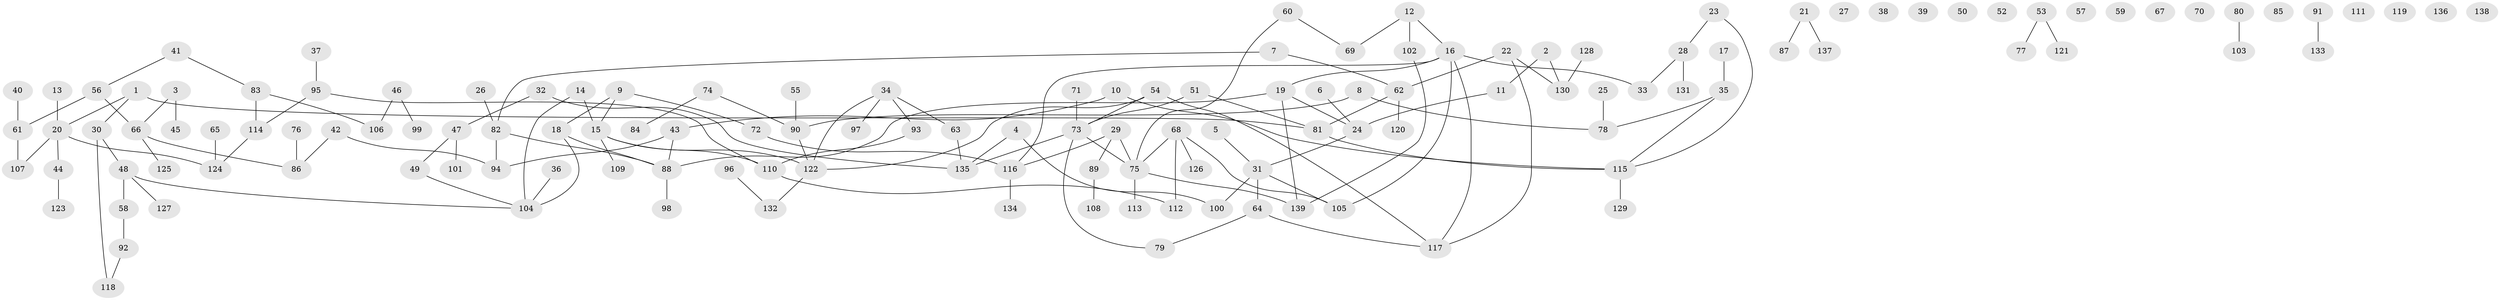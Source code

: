 // coarse degree distribution, {4: 0.13414634146341464, 3: 0.2073170731707317, 6: 0.06097560975609756, 7: 0.024390243902439025, 2: 0.2926829268292683, 1: 0.2682926829268293, 5: 0.012195121951219513}
// Generated by graph-tools (version 1.1) at 2025/47/03/04/25 22:47:54]
// undirected, 139 vertices, 148 edges
graph export_dot {
  node [color=gray90,style=filled];
  1;
  2;
  3;
  4;
  5;
  6;
  7;
  8;
  9;
  10;
  11;
  12;
  13;
  14;
  15;
  16;
  17;
  18;
  19;
  20;
  21;
  22;
  23;
  24;
  25;
  26;
  27;
  28;
  29;
  30;
  31;
  32;
  33;
  34;
  35;
  36;
  37;
  38;
  39;
  40;
  41;
  42;
  43;
  44;
  45;
  46;
  47;
  48;
  49;
  50;
  51;
  52;
  53;
  54;
  55;
  56;
  57;
  58;
  59;
  60;
  61;
  62;
  63;
  64;
  65;
  66;
  67;
  68;
  69;
  70;
  71;
  72;
  73;
  74;
  75;
  76;
  77;
  78;
  79;
  80;
  81;
  82;
  83;
  84;
  85;
  86;
  87;
  88;
  89;
  90;
  91;
  92;
  93;
  94;
  95;
  96;
  97;
  98;
  99;
  100;
  101;
  102;
  103;
  104;
  105;
  106;
  107;
  108;
  109;
  110;
  111;
  112;
  113;
  114;
  115;
  116;
  117;
  118;
  119;
  120;
  121;
  122;
  123;
  124;
  125;
  126;
  127;
  128;
  129;
  130;
  131;
  132;
  133;
  134;
  135;
  136;
  137;
  138;
  139;
  1 -- 20;
  1 -- 30;
  1 -- 81;
  2 -- 11;
  2 -- 130;
  3 -- 45;
  3 -- 66;
  4 -- 100;
  4 -- 135;
  5 -- 31;
  6 -- 24;
  7 -- 62;
  7 -- 82;
  8 -- 78;
  8 -- 90;
  9 -- 15;
  9 -- 18;
  9 -- 72;
  10 -- 43;
  10 -- 115;
  11 -- 24;
  12 -- 16;
  12 -- 69;
  12 -- 102;
  13 -- 20;
  14 -- 15;
  14 -- 104;
  15 -- 109;
  15 -- 110;
  15 -- 122;
  16 -- 19;
  16 -- 33;
  16 -- 105;
  16 -- 116;
  16 -- 117;
  17 -- 35;
  18 -- 88;
  18 -- 104;
  19 -- 24;
  19 -- 88;
  19 -- 139;
  20 -- 44;
  20 -- 107;
  20 -- 124;
  21 -- 87;
  21 -- 137;
  22 -- 62;
  22 -- 117;
  22 -- 130;
  23 -- 28;
  23 -- 115;
  24 -- 31;
  25 -- 78;
  26 -- 82;
  28 -- 33;
  28 -- 131;
  29 -- 75;
  29 -- 89;
  29 -- 116;
  30 -- 48;
  30 -- 118;
  31 -- 64;
  31 -- 100;
  31 -- 105;
  32 -- 47;
  32 -- 135;
  34 -- 63;
  34 -- 93;
  34 -- 97;
  34 -- 122;
  35 -- 78;
  35 -- 115;
  36 -- 104;
  37 -- 95;
  40 -- 61;
  41 -- 56;
  41 -- 83;
  42 -- 86;
  42 -- 94;
  43 -- 88;
  43 -- 94;
  44 -- 123;
  46 -- 99;
  46 -- 106;
  47 -- 49;
  47 -- 101;
  48 -- 58;
  48 -- 104;
  48 -- 127;
  49 -- 104;
  51 -- 73;
  51 -- 81;
  53 -- 77;
  53 -- 121;
  54 -- 73;
  54 -- 117;
  54 -- 122;
  55 -- 90;
  56 -- 61;
  56 -- 66;
  58 -- 92;
  60 -- 69;
  60 -- 75;
  61 -- 107;
  62 -- 81;
  62 -- 120;
  63 -- 135;
  64 -- 79;
  64 -- 117;
  65 -- 124;
  66 -- 86;
  66 -- 125;
  68 -- 75;
  68 -- 105;
  68 -- 112;
  68 -- 126;
  71 -- 73;
  72 -- 116;
  73 -- 75;
  73 -- 79;
  73 -- 135;
  74 -- 84;
  74 -- 90;
  75 -- 113;
  75 -- 139;
  76 -- 86;
  80 -- 103;
  81 -- 115;
  82 -- 88;
  82 -- 94;
  83 -- 106;
  83 -- 114;
  88 -- 98;
  89 -- 108;
  90 -- 122;
  91 -- 133;
  92 -- 118;
  93 -- 110;
  95 -- 110;
  95 -- 114;
  96 -- 132;
  102 -- 139;
  110 -- 112;
  114 -- 124;
  115 -- 129;
  116 -- 134;
  122 -- 132;
  128 -- 130;
}
